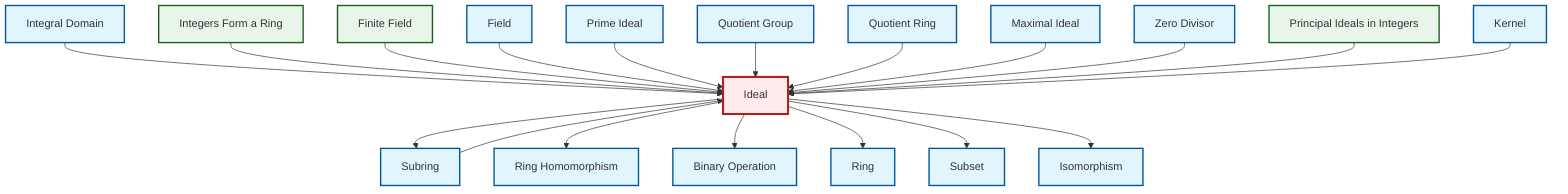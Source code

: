 graph TD
    classDef definition fill:#e1f5fe,stroke:#01579b,stroke-width:2px
    classDef theorem fill:#f3e5f5,stroke:#4a148c,stroke-width:2px
    classDef axiom fill:#fff3e0,stroke:#e65100,stroke-width:2px
    classDef example fill:#e8f5e9,stroke:#1b5e20,stroke-width:2px
    classDef current fill:#ffebee,stroke:#b71c1c,stroke-width:3px
    def-field["Field"]:::definition
    def-ideal["Ideal"]:::definition
    def-subring["Subring"]:::definition
    def-ring["Ring"]:::definition
    def-prime-ideal["Prime Ideal"]:::definition
    def-isomorphism["Isomorphism"]:::definition
    def-quotient-group["Quotient Group"]:::definition
    def-integral-domain["Integral Domain"]:::definition
    ex-integers-ring["Integers Form a Ring"]:::example
    def-binary-operation["Binary Operation"]:::definition
    def-zero-divisor["Zero Divisor"]:::definition
    def-quotient-ring["Quotient Ring"]:::definition
    def-kernel["Kernel"]:::definition
    def-subset["Subset"]:::definition
    ex-principal-ideal["Principal Ideals in Integers"]:::example
    def-maximal-ideal["Maximal Ideal"]:::definition
    def-ring-homomorphism["Ring Homomorphism"]:::definition
    ex-finite-field["Finite Field"]:::example
    def-integral-domain --> def-ideal
    def-ideal --> def-subring
    ex-integers-ring --> def-ideal
    ex-finite-field --> def-ideal
    def-field --> def-ideal
    def-ideal --> def-ring-homomorphism
    def-prime-ideal --> def-ideal
    def-quotient-group --> def-ideal
    def-ideal --> def-binary-operation
    def-ideal --> def-ring
    def-ideal --> def-subset
    def-quotient-ring --> def-ideal
    def-ideal --> def-isomorphism
    def-maximal-ideal --> def-ideal
    def-subring --> def-ideal
    def-zero-divisor --> def-ideal
    ex-principal-ideal --> def-ideal
    def-kernel --> def-ideal
    class def-ideal current